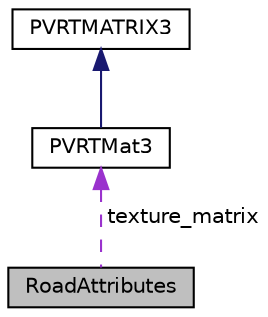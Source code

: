 digraph "RoadAttributes"
{
  edge [fontname="Helvetica",fontsize="10",labelfontname="Helvetica",labelfontsize="10"];
  node [fontname="Helvetica",fontsize="10",shape=record];
  Node1 [label="RoadAttributes",height=0.2,width=0.4,color="black", fillcolor="grey75", style="filled", fontcolor="black"];
  Node2 -> Node1 [dir="back",color="darkorchid3",fontsize="10",style="dashed",label=" texture_matrix" ,fontname="Helvetica"];
  Node2 [label="PVRTMat3",height=0.2,width=0.4,color="black", fillcolor="white", style="filled",URL="$struct_p_v_r_t_mat3.html",tooltip="3x3 Matrix "];
  Node3 -> Node2 [dir="back",color="midnightblue",fontsize="10",style="solid",fontname="Helvetica"];
  Node3 [label="PVRTMATRIX3",height=0.2,width=0.4,color="black", fillcolor="white", style="filled",URL="$class_p_v_r_t_m_a_t_r_i_x3f.html",tooltip="3x3 floating point matrix "];
}
